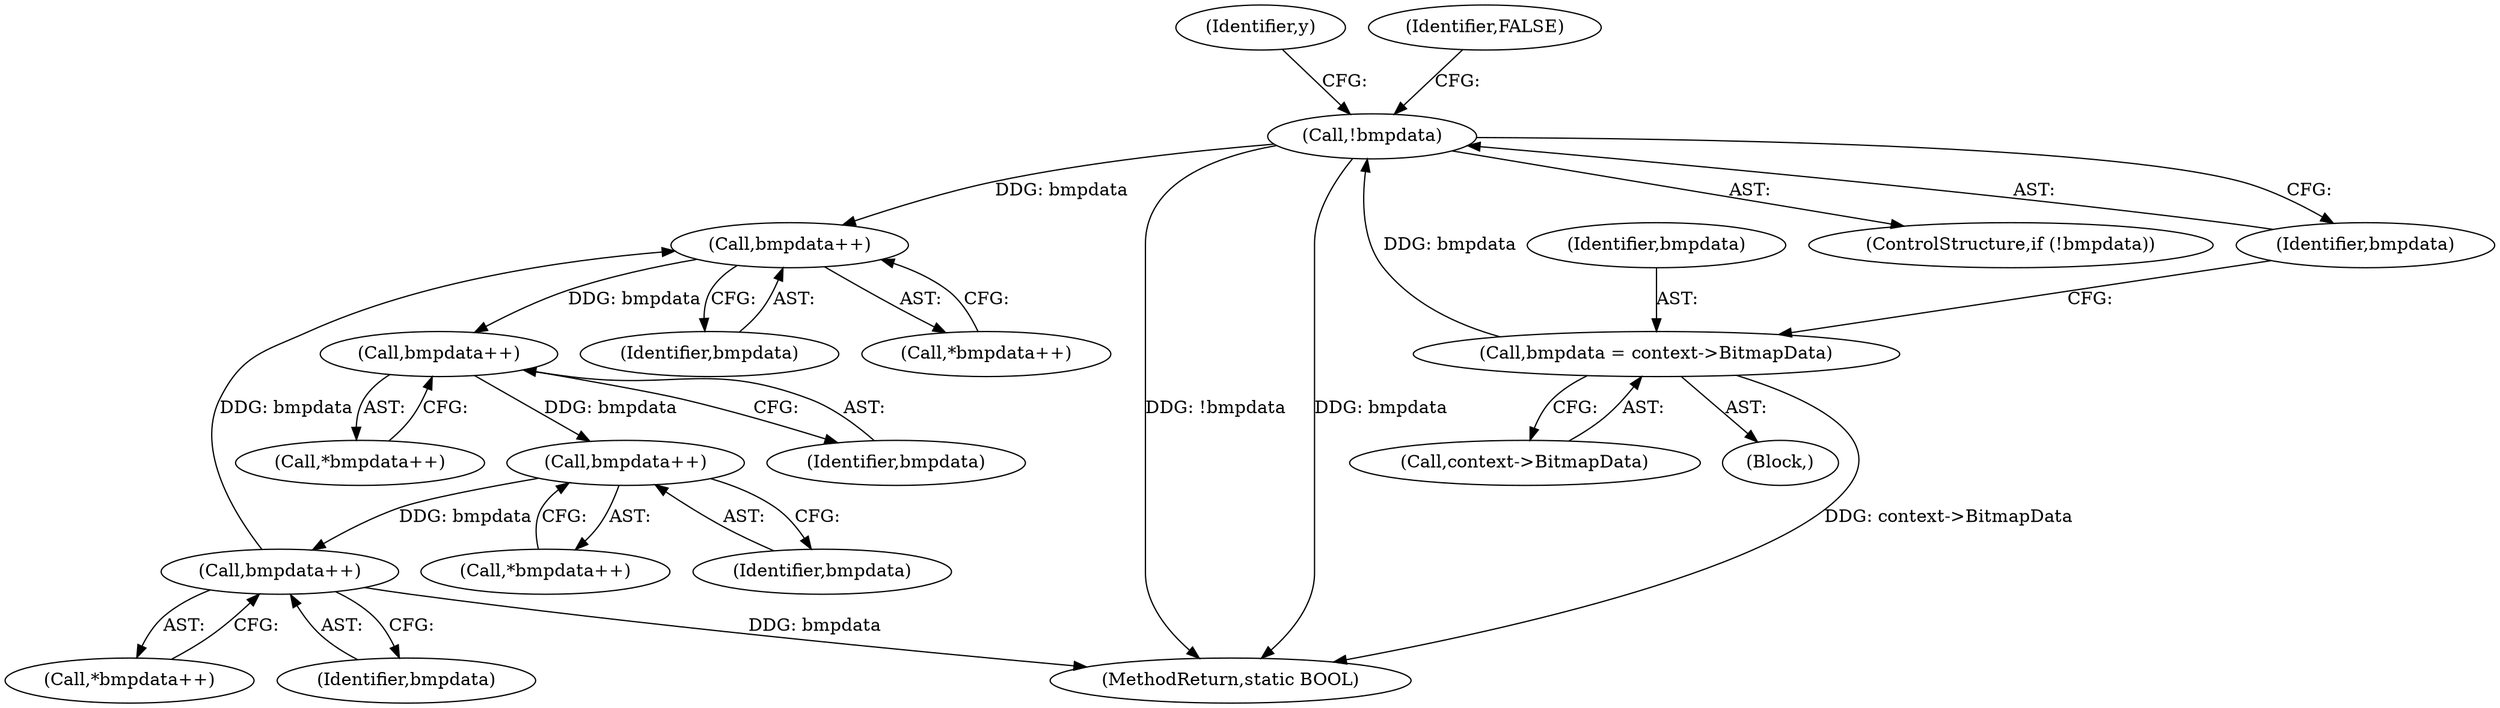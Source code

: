 digraph "0_FreeRDP_d1112c279bd1a327e8e4d0b5f371458bf2579659@pointer" {
"1000357" [label="(Call,bmpdata++)"];
"1000381" [label="(Call,bmpdata++)"];
"1000373" [label="(Call,bmpdata++)"];
"1000365" [label="(Call,bmpdata++)"];
"1000357" [label="(Call,bmpdata++)"];
"1000145" [label="(Call,!bmpdata)"];
"1000139" [label="(Call,bmpdata = context->BitmapData)"];
"1000365" [label="(Call,bmpdata++)"];
"1000381" [label="(Call,bmpdata++)"];
"1000141" [label="(Call,context->BitmapData)"];
"1000373" [label="(Call,bmpdata++)"];
"1000140" [label="(Identifier,bmpdata)"];
"1000110" [label="(Block,)"];
"1000374" [label="(Identifier,bmpdata)"];
"1000151" [label="(Identifier,y)"];
"1000358" [label="(Identifier,bmpdata)"];
"1000411" [label="(MethodReturn,static BOOL)"];
"1000356" [label="(Call,*bmpdata++)"];
"1000357" [label="(Call,bmpdata++)"];
"1000382" [label="(Identifier,bmpdata)"];
"1000366" [label="(Identifier,bmpdata)"];
"1000145" [label="(Call,!bmpdata)"];
"1000364" [label="(Call,*bmpdata++)"];
"1000139" [label="(Call,bmpdata = context->BitmapData)"];
"1000148" [label="(Identifier,FALSE)"];
"1000146" [label="(Identifier,bmpdata)"];
"1000380" [label="(Call,*bmpdata++)"];
"1000372" [label="(Call,*bmpdata++)"];
"1000144" [label="(ControlStructure,if (!bmpdata))"];
"1000357" -> "1000356"  [label="AST: "];
"1000357" -> "1000358"  [label="CFG: "];
"1000358" -> "1000357"  [label="AST: "];
"1000356" -> "1000357"  [label="CFG: "];
"1000381" -> "1000357"  [label="DDG: bmpdata"];
"1000145" -> "1000357"  [label="DDG: bmpdata"];
"1000357" -> "1000365"  [label="DDG: bmpdata"];
"1000381" -> "1000380"  [label="AST: "];
"1000381" -> "1000382"  [label="CFG: "];
"1000382" -> "1000381"  [label="AST: "];
"1000380" -> "1000381"  [label="CFG: "];
"1000381" -> "1000411"  [label="DDG: bmpdata"];
"1000373" -> "1000381"  [label="DDG: bmpdata"];
"1000373" -> "1000372"  [label="AST: "];
"1000373" -> "1000374"  [label="CFG: "];
"1000374" -> "1000373"  [label="AST: "];
"1000372" -> "1000373"  [label="CFG: "];
"1000365" -> "1000373"  [label="DDG: bmpdata"];
"1000365" -> "1000364"  [label="AST: "];
"1000365" -> "1000366"  [label="CFG: "];
"1000366" -> "1000365"  [label="AST: "];
"1000364" -> "1000365"  [label="CFG: "];
"1000145" -> "1000144"  [label="AST: "];
"1000145" -> "1000146"  [label="CFG: "];
"1000146" -> "1000145"  [label="AST: "];
"1000148" -> "1000145"  [label="CFG: "];
"1000151" -> "1000145"  [label="CFG: "];
"1000145" -> "1000411"  [label="DDG: !bmpdata"];
"1000145" -> "1000411"  [label="DDG: bmpdata"];
"1000139" -> "1000145"  [label="DDG: bmpdata"];
"1000139" -> "1000110"  [label="AST: "];
"1000139" -> "1000141"  [label="CFG: "];
"1000140" -> "1000139"  [label="AST: "];
"1000141" -> "1000139"  [label="AST: "];
"1000146" -> "1000139"  [label="CFG: "];
"1000139" -> "1000411"  [label="DDG: context->BitmapData"];
}

